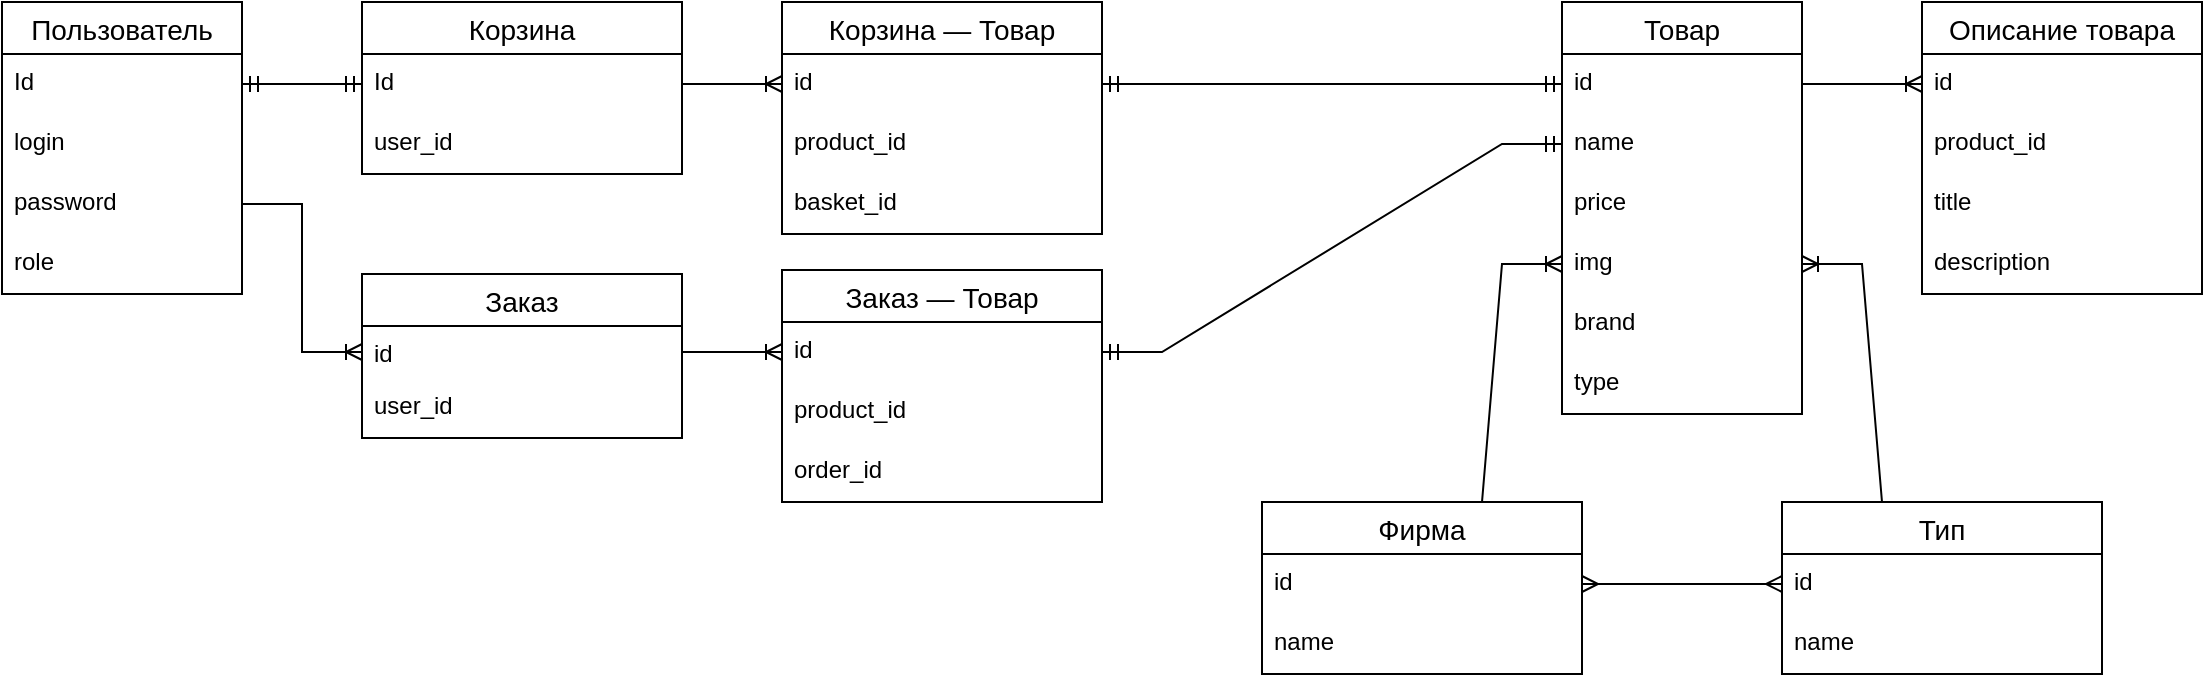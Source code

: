 <mxfile version="20.8.20" type="device"><diagram name="Страница 1" id="oa2RlY1B4k1ThMidUeZM"><mxGraphModel dx="2074" dy="756" grid="1" gridSize="10" guides="1" tooltips="1" connect="1" arrows="1" fold="1" page="1" pageScale="1" pageWidth="827" pageHeight="1169" math="0" shadow="0"><root><mxCell id="0"/><mxCell id="1" parent="0"/><mxCell id="4LVf3fliDxz_1lCjLFMi-1" value="Пользователь" style="swimlane;fontStyle=0;childLayout=stackLayout;horizontal=1;startSize=26;horizontalStack=0;resizeParent=1;resizeParentMax=0;resizeLast=0;collapsible=1;marginBottom=0;align=center;fontSize=14;" parent="1" vertex="1"><mxGeometry x="80" y="40" width="120" height="146" as="geometry"/></mxCell><mxCell id="4LVf3fliDxz_1lCjLFMi-2" value="Id" style="text;strokeColor=none;fillColor=none;spacingLeft=4;spacingRight=4;overflow=hidden;rotatable=0;points=[[0,0.5],[1,0.5]];portConstraint=eastwest;fontSize=12;" parent="4LVf3fliDxz_1lCjLFMi-1" vertex="1"><mxGeometry y="26" width="120" height="30" as="geometry"/></mxCell><mxCell id="4LVf3fliDxz_1lCjLFMi-3" value="login" style="text;strokeColor=none;fillColor=none;spacingLeft=4;spacingRight=4;overflow=hidden;rotatable=0;points=[[0,0.5],[1,0.5]];portConstraint=eastwest;fontSize=12;" parent="4LVf3fliDxz_1lCjLFMi-1" vertex="1"><mxGeometry y="56" width="120" height="30" as="geometry"/></mxCell><mxCell id="4LVf3fliDxz_1lCjLFMi-4" value="password" style="text;strokeColor=none;fillColor=none;spacingLeft=4;spacingRight=4;overflow=hidden;rotatable=0;points=[[0,0.5],[1,0.5]];portConstraint=eastwest;fontSize=12;" parent="4LVf3fliDxz_1lCjLFMi-1" vertex="1"><mxGeometry y="86" width="120" height="30" as="geometry"/></mxCell><mxCell id="4LVf3fliDxz_1lCjLFMi-7" value="role" style="text;strokeColor=none;fillColor=none;spacingLeft=4;spacingRight=4;overflow=hidden;rotatable=0;points=[[0,0.5],[1,0.5]];portConstraint=eastwest;fontSize=12;" parent="4LVf3fliDxz_1lCjLFMi-1" vertex="1"><mxGeometry y="116" width="120" height="30" as="geometry"/></mxCell><mxCell id="4LVf3fliDxz_1lCjLFMi-8" value="Корзина" style="swimlane;fontStyle=0;childLayout=stackLayout;horizontal=1;startSize=26;horizontalStack=0;resizeParent=1;resizeParentMax=0;resizeLast=0;collapsible=1;marginBottom=0;align=center;fontSize=14;" parent="1" vertex="1"><mxGeometry x="260" y="40" width="160" height="86" as="geometry"/></mxCell><mxCell id="4LVf3fliDxz_1lCjLFMi-9" value="Id" style="text;strokeColor=none;fillColor=none;spacingLeft=4;spacingRight=4;overflow=hidden;rotatable=0;points=[[0,0.5],[1,0.5]];portConstraint=eastwest;fontSize=12;" parent="4LVf3fliDxz_1lCjLFMi-8" vertex="1"><mxGeometry y="26" width="160" height="30" as="geometry"/></mxCell><mxCell id="4LVf3fliDxz_1lCjLFMi-10" value="user_id" style="text;strokeColor=none;fillColor=none;spacingLeft=4;spacingRight=4;overflow=hidden;rotatable=0;points=[[0,0.5],[1,0.5]];portConstraint=eastwest;fontSize=12;" parent="4LVf3fliDxz_1lCjLFMi-8" vertex="1"><mxGeometry y="56" width="160" height="30" as="geometry"/></mxCell><mxCell id="4LVf3fliDxz_1lCjLFMi-13" value="" style="edgeStyle=entityRelationEdgeStyle;fontSize=12;html=1;endArrow=ERmandOne;startArrow=ERmandOne;rounded=0;exitX=1;exitY=0.5;exitDx=0;exitDy=0;entryX=0;entryY=0.5;entryDx=0;entryDy=0;" parent="1" source="4LVf3fliDxz_1lCjLFMi-2" target="4LVf3fliDxz_1lCjLFMi-9" edge="1"><mxGeometry width="100" height="100" relative="1" as="geometry"><mxPoint x="360" y="440" as="sourcePoint"/><mxPoint x="460" y="340" as="targetPoint"/></mxGeometry></mxCell><mxCell id="4LVf3fliDxz_1lCjLFMi-14" value="Товар" style="swimlane;fontStyle=0;childLayout=stackLayout;horizontal=1;startSize=26;horizontalStack=0;resizeParent=1;resizeParentMax=0;resizeLast=0;collapsible=1;marginBottom=0;align=center;fontSize=14;" parent="1" vertex="1"><mxGeometry x="860" y="40" width="120" height="206" as="geometry"/></mxCell><mxCell id="4LVf3fliDxz_1lCjLFMi-15" value="id" style="text;strokeColor=none;fillColor=none;spacingLeft=4;spacingRight=4;overflow=hidden;rotatable=0;points=[[0,0.5],[1,0.5]];portConstraint=eastwest;fontSize=12;" parent="4LVf3fliDxz_1lCjLFMi-14" vertex="1"><mxGeometry y="26" width="120" height="30" as="geometry"/></mxCell><mxCell id="4LVf3fliDxz_1lCjLFMi-16" value="name" style="text;strokeColor=none;fillColor=none;spacingLeft=4;spacingRight=4;overflow=hidden;rotatable=0;points=[[0,0.5],[1,0.5]];portConstraint=eastwest;fontSize=12;" parent="4LVf3fliDxz_1lCjLFMi-14" vertex="1"><mxGeometry y="56" width="120" height="30" as="geometry"/></mxCell><mxCell id="4LVf3fliDxz_1lCjLFMi-17" value="price" style="text;strokeColor=none;fillColor=none;spacingLeft=4;spacingRight=4;overflow=hidden;rotatable=0;points=[[0,0.5],[1,0.5]];portConstraint=eastwest;fontSize=12;" parent="4LVf3fliDxz_1lCjLFMi-14" vertex="1"><mxGeometry y="86" width="120" height="30" as="geometry"/></mxCell><mxCell id="4LVf3fliDxz_1lCjLFMi-19" value="img" style="text;strokeColor=none;fillColor=none;spacingLeft=4;spacingRight=4;overflow=hidden;rotatable=0;points=[[0,0.5],[1,0.5]];portConstraint=eastwest;fontSize=12;" parent="4LVf3fliDxz_1lCjLFMi-14" vertex="1"><mxGeometry y="116" width="120" height="30" as="geometry"/></mxCell><mxCell id="rTJbIqsuHbZrVH6nDI8x-12" value="brand" style="text;strokeColor=none;fillColor=none;spacingLeft=4;spacingRight=4;overflow=hidden;rotatable=0;points=[[0,0.5],[1,0.5]];portConstraint=eastwest;fontSize=12;" parent="4LVf3fliDxz_1lCjLFMi-14" vertex="1"><mxGeometry y="146" width="120" height="30" as="geometry"/></mxCell><mxCell id="rTJbIqsuHbZrVH6nDI8x-13" value="type" style="text;strokeColor=none;fillColor=none;spacingLeft=4;spacingRight=4;overflow=hidden;rotatable=0;points=[[0,0.5],[1,0.5]];portConstraint=eastwest;fontSize=12;" parent="4LVf3fliDxz_1lCjLFMi-14" vertex="1"><mxGeometry y="176" width="120" height="30" as="geometry"/></mxCell><mxCell id="4LVf3fliDxz_1lCjLFMi-20" value="Описание товара" style="swimlane;fontStyle=0;childLayout=stackLayout;horizontal=1;startSize=26;horizontalStack=0;resizeParent=1;resizeParentMax=0;resizeLast=0;collapsible=1;marginBottom=0;align=center;fontSize=14;" parent="1" vertex="1"><mxGeometry x="1040" y="40" width="140" height="146" as="geometry"/></mxCell><mxCell id="4LVf3fliDxz_1lCjLFMi-21" value="id" style="text;strokeColor=none;fillColor=none;spacingLeft=4;spacingRight=4;overflow=hidden;rotatable=0;points=[[0,0.5],[1,0.5]];portConstraint=eastwest;fontSize=12;" parent="4LVf3fliDxz_1lCjLFMi-20" vertex="1"><mxGeometry y="26" width="140" height="30" as="geometry"/></mxCell><mxCell id="4LVf3fliDxz_1lCjLFMi-22" value="product_id" style="text;strokeColor=none;fillColor=none;spacingLeft=4;spacingRight=4;overflow=hidden;rotatable=0;points=[[0,0.5],[1,0.5]];portConstraint=eastwest;fontSize=12;" parent="4LVf3fliDxz_1lCjLFMi-20" vertex="1"><mxGeometry y="56" width="140" height="30" as="geometry"/></mxCell><mxCell id="4LVf3fliDxz_1lCjLFMi-24" value="title" style="text;strokeColor=none;fillColor=none;spacingLeft=4;spacingRight=4;overflow=hidden;rotatable=0;points=[[0,0.5],[1,0.5]];portConstraint=eastwest;fontSize=12;" parent="4LVf3fliDxz_1lCjLFMi-20" vertex="1"><mxGeometry y="86" width="140" height="30" as="geometry"/></mxCell><mxCell id="4LVf3fliDxz_1lCjLFMi-23" value="description" style="text;strokeColor=none;fillColor=none;spacingLeft=4;spacingRight=4;overflow=hidden;rotatable=0;points=[[0,0.5],[1,0.5]];portConstraint=eastwest;fontSize=12;" parent="4LVf3fliDxz_1lCjLFMi-20" vertex="1"><mxGeometry y="116" width="140" height="30" as="geometry"/></mxCell><mxCell id="4LVf3fliDxz_1lCjLFMi-26" value="" style="edgeStyle=entityRelationEdgeStyle;fontSize=12;html=1;endArrow=ERoneToMany;rounded=0;exitX=1;exitY=0.5;exitDx=0;exitDy=0;entryX=0;entryY=0.5;entryDx=0;entryDy=0;" parent="1" source="4LVf3fliDxz_1lCjLFMi-15" target="4LVf3fliDxz_1lCjLFMi-21" edge="1"><mxGeometry width="100" height="100" relative="1" as="geometry"><mxPoint x="1070" y="60" as="sourcePoint"/><mxPoint x="1040" y="130" as="targetPoint"/></mxGeometry></mxCell><mxCell id="4LVf3fliDxz_1lCjLFMi-27" value="Корзина — Товар" style="swimlane;fontStyle=0;childLayout=stackLayout;horizontal=1;startSize=26;horizontalStack=0;resizeParent=1;resizeParentMax=0;resizeLast=0;collapsible=1;marginBottom=0;align=center;fontSize=14;" parent="1" vertex="1"><mxGeometry x="470" y="40" width="160" height="116" as="geometry"/></mxCell><mxCell id="4LVf3fliDxz_1lCjLFMi-28" value="id" style="text;strokeColor=none;fillColor=none;spacingLeft=4;spacingRight=4;overflow=hidden;rotatable=0;points=[[0,0.5],[1,0.5]];portConstraint=eastwest;fontSize=12;" parent="4LVf3fliDxz_1lCjLFMi-27" vertex="1"><mxGeometry y="26" width="160" height="30" as="geometry"/></mxCell><mxCell id="4LVf3fliDxz_1lCjLFMi-29" value="product_id" style="text;strokeColor=none;fillColor=none;spacingLeft=4;spacingRight=4;overflow=hidden;rotatable=0;points=[[0,0.5],[1,0.5]];portConstraint=eastwest;fontSize=12;" parent="4LVf3fliDxz_1lCjLFMi-27" vertex="1"><mxGeometry y="56" width="160" height="30" as="geometry"/></mxCell><mxCell id="4LVf3fliDxz_1lCjLFMi-30" value="basket_id" style="text;strokeColor=none;fillColor=none;spacingLeft=4;spacingRight=4;overflow=hidden;rotatable=0;points=[[0,0.5],[1,0.5]];portConstraint=eastwest;fontSize=12;" parent="4LVf3fliDxz_1lCjLFMi-27" vertex="1"><mxGeometry y="86" width="160" height="30" as="geometry"/></mxCell><mxCell id="4LVf3fliDxz_1lCjLFMi-31" value="" style="edgeStyle=entityRelationEdgeStyle;fontSize=12;html=1;endArrow=ERoneToMany;rounded=0;exitX=1;exitY=0.5;exitDx=0;exitDy=0;entryX=0;entryY=0.5;entryDx=0;entryDy=0;" parent="1" source="4LVf3fliDxz_1lCjLFMi-9" target="4LVf3fliDxz_1lCjLFMi-28" edge="1"><mxGeometry width="100" height="100" relative="1" as="geometry"><mxPoint x="360" y="240" as="sourcePoint"/><mxPoint x="460" y="140" as="targetPoint"/></mxGeometry></mxCell><mxCell id="4LVf3fliDxz_1lCjLFMi-32" value="" style="edgeStyle=entityRelationEdgeStyle;fontSize=12;html=1;endArrow=ERmandOne;startArrow=ERmandOne;rounded=0;entryX=1;entryY=0.5;entryDx=0;entryDy=0;exitX=0;exitY=0.5;exitDx=0;exitDy=0;" parent="1" source="4LVf3fliDxz_1lCjLFMi-15" target="4LVf3fliDxz_1lCjLFMi-28" edge="1"><mxGeometry width="100" height="100" relative="1" as="geometry"><mxPoint x="360" y="240" as="sourcePoint"/><mxPoint x="460" y="140" as="targetPoint"/></mxGeometry></mxCell><mxCell id="rTJbIqsuHbZrVH6nDI8x-1" value="Фирма" style="swimlane;fontStyle=0;childLayout=stackLayout;horizontal=1;startSize=26;horizontalStack=0;resizeParent=1;resizeParentMax=0;resizeLast=0;collapsible=1;marginBottom=0;align=center;fontSize=14;" parent="1" vertex="1"><mxGeometry x="710" y="290" width="160" height="86" as="geometry"/></mxCell><mxCell id="rTJbIqsuHbZrVH6nDI8x-2" value="id" style="text;strokeColor=none;fillColor=none;spacingLeft=4;spacingRight=4;overflow=hidden;rotatable=0;points=[[0,0.5],[1,0.5]];portConstraint=eastwest;fontSize=12;" parent="rTJbIqsuHbZrVH6nDI8x-1" vertex="1"><mxGeometry y="26" width="160" height="30" as="geometry"/></mxCell><mxCell id="rTJbIqsuHbZrVH6nDI8x-3" value="name" style="text;strokeColor=none;fillColor=none;spacingLeft=4;spacingRight=4;overflow=hidden;rotatable=0;points=[[0,0.5],[1,0.5]];portConstraint=eastwest;fontSize=12;" parent="rTJbIqsuHbZrVH6nDI8x-1" vertex="1"><mxGeometry y="56" width="160" height="30" as="geometry"/></mxCell><mxCell id="rTJbIqsuHbZrVH6nDI8x-5" value="Тип" style="swimlane;fontStyle=0;childLayout=stackLayout;horizontal=1;startSize=26;horizontalStack=0;resizeParent=1;resizeParentMax=0;resizeLast=0;collapsible=1;marginBottom=0;align=center;fontSize=14;" parent="1" vertex="1"><mxGeometry x="970" y="290" width="160" height="86" as="geometry"/></mxCell><mxCell id="rTJbIqsuHbZrVH6nDI8x-6" value="id" style="text;strokeColor=none;fillColor=none;spacingLeft=4;spacingRight=4;overflow=hidden;rotatable=0;points=[[0,0.5],[1,0.5]];portConstraint=eastwest;fontSize=12;" parent="rTJbIqsuHbZrVH6nDI8x-5" vertex="1"><mxGeometry y="26" width="160" height="30" as="geometry"/></mxCell><mxCell id="rTJbIqsuHbZrVH6nDI8x-7" value="name" style="text;strokeColor=none;fillColor=none;spacingLeft=4;spacingRight=4;overflow=hidden;rotatable=0;points=[[0,0.5],[1,0.5]];portConstraint=eastwest;fontSize=12;" parent="rTJbIqsuHbZrVH6nDI8x-5" vertex="1"><mxGeometry y="56" width="160" height="30" as="geometry"/></mxCell><mxCell id="rTJbIqsuHbZrVH6nDI8x-9" value="" style="edgeStyle=entityRelationEdgeStyle;fontSize=12;html=1;endArrow=ERoneToMany;rounded=0;exitX=0.5;exitY=0;exitDx=0;exitDy=0;entryX=0;entryY=0.5;entryDx=0;entryDy=0;" parent="1" source="rTJbIqsuHbZrVH6nDI8x-1" target="4LVf3fliDxz_1lCjLFMi-19" edge="1"><mxGeometry width="100" height="100" relative="1" as="geometry"><mxPoint x="780" y="440" as="sourcePoint"/><mxPoint x="880" y="340" as="targetPoint"/></mxGeometry></mxCell><mxCell id="rTJbIqsuHbZrVH6nDI8x-10" value="" style="edgeStyle=entityRelationEdgeStyle;fontSize=12;html=1;endArrow=ERoneToMany;rounded=0;entryX=1;entryY=0.5;entryDx=0;entryDy=0;exitX=0.5;exitY=0;exitDx=0;exitDy=0;" parent="1" source="rTJbIqsuHbZrVH6nDI8x-5" target="4LVf3fliDxz_1lCjLFMi-19" edge="1"><mxGeometry width="100" height="100" relative="1" as="geometry"><mxPoint x="830" y="440" as="sourcePoint"/><mxPoint x="930" y="340" as="targetPoint"/></mxGeometry></mxCell><mxCell id="rTJbIqsuHbZrVH6nDI8x-11" value="" style="edgeStyle=entityRelationEdgeStyle;fontSize=12;html=1;endArrow=ERmany;startArrow=ERmany;rounded=0;entryX=0;entryY=0.5;entryDx=0;entryDy=0;exitX=1;exitY=0.5;exitDx=0;exitDy=0;" parent="1" source="rTJbIqsuHbZrVH6nDI8x-2" target="rTJbIqsuHbZrVH6nDI8x-6" edge="1"><mxGeometry width="100" height="100" relative="1" as="geometry"><mxPoint x="900" y="320" as="sourcePoint"/><mxPoint x="930" y="340" as="targetPoint"/></mxGeometry></mxCell><mxCell id="ud9LRqUqNsZsljjuCZyK-1" value="Заказ" style="swimlane;fontStyle=0;childLayout=stackLayout;horizontal=1;startSize=26;horizontalStack=0;resizeParent=1;resizeParentMax=0;resizeLast=0;collapsible=1;marginBottom=0;align=center;fontSize=14;" parent="1" vertex="1"><mxGeometry x="260" y="176" width="160" height="82" as="geometry"/></mxCell><mxCell id="ud9LRqUqNsZsljjuCZyK-2" value="id" style="text;strokeColor=none;fillColor=none;spacingLeft=4;spacingRight=4;overflow=hidden;rotatable=0;points=[[0,0.5],[1,0.5]];portConstraint=eastwest;fontSize=12;" parent="ud9LRqUqNsZsljjuCZyK-1" vertex="1"><mxGeometry y="26" width="160" height="26" as="geometry"/></mxCell><mxCell id="ud9LRqUqNsZsljjuCZyK-4" value="user_id" style="text;strokeColor=none;fillColor=none;spacingLeft=4;spacingRight=4;overflow=hidden;rotatable=0;points=[[0,0.5],[1,0.5]];portConstraint=eastwest;fontSize=12;" parent="ud9LRqUqNsZsljjuCZyK-1" vertex="1"><mxGeometry y="52" width="160" height="30" as="geometry"/></mxCell><mxCell id="ud9LRqUqNsZsljjuCZyK-5" value="" style="edgeStyle=entityRelationEdgeStyle;fontSize=12;html=1;endArrow=ERoneToMany;rounded=0;exitX=1;exitY=0.5;exitDx=0;exitDy=0;entryX=0;entryY=0.5;entryDx=0;entryDy=0;" parent="1" source="4LVf3fliDxz_1lCjLFMi-4" target="ud9LRqUqNsZsljjuCZyK-2" edge="1"><mxGeometry width="100" height="100" relative="1" as="geometry"><mxPoint x="780" y="430" as="sourcePoint"/><mxPoint x="880" y="330" as="targetPoint"/></mxGeometry></mxCell><mxCell id="R8U3-60f8o14WeRR0iw3-2" value="Заказ — Товар" style="swimlane;fontStyle=0;childLayout=stackLayout;horizontal=1;startSize=26;horizontalStack=0;resizeParent=1;resizeParentMax=0;resizeLast=0;collapsible=1;marginBottom=0;align=center;fontSize=14;" vertex="1" parent="1"><mxGeometry x="470" y="174" width="160" height="116" as="geometry"/></mxCell><mxCell id="R8U3-60f8o14WeRR0iw3-3" value="id" style="text;strokeColor=none;fillColor=none;spacingLeft=4;spacingRight=4;overflow=hidden;rotatable=0;points=[[0,0.5],[1,0.5]];portConstraint=eastwest;fontSize=12;" vertex="1" parent="R8U3-60f8o14WeRR0iw3-2"><mxGeometry y="26" width="160" height="30" as="geometry"/></mxCell><mxCell id="R8U3-60f8o14WeRR0iw3-4" value="product_id" style="text;strokeColor=none;fillColor=none;spacingLeft=4;spacingRight=4;overflow=hidden;rotatable=0;points=[[0,0.5],[1,0.5]];portConstraint=eastwest;fontSize=12;" vertex="1" parent="R8U3-60f8o14WeRR0iw3-2"><mxGeometry y="56" width="160" height="30" as="geometry"/></mxCell><mxCell id="R8U3-60f8o14WeRR0iw3-5" value="order_id" style="text;strokeColor=none;fillColor=none;spacingLeft=4;spacingRight=4;overflow=hidden;rotatable=0;points=[[0,0.5],[1,0.5]];portConstraint=eastwest;fontSize=12;" vertex="1" parent="R8U3-60f8o14WeRR0iw3-2"><mxGeometry y="86" width="160" height="30" as="geometry"/></mxCell><mxCell id="R8U3-60f8o14WeRR0iw3-6" value="" style="edgeStyle=entityRelationEdgeStyle;fontSize=12;html=1;endArrow=ERoneToMany;rounded=0;exitX=1;exitY=0.5;exitDx=0;exitDy=0;entryX=0;entryY=0.5;entryDx=0;entryDy=0;" edge="1" parent="1" source="ud9LRqUqNsZsljjuCZyK-2" target="R8U3-60f8o14WeRR0iw3-3"><mxGeometry width="100" height="100" relative="1" as="geometry"><mxPoint x="780" y="440" as="sourcePoint"/><mxPoint x="880" y="340" as="targetPoint"/></mxGeometry></mxCell><mxCell id="R8U3-60f8o14WeRR0iw3-7" value="" style="edgeStyle=entityRelationEdgeStyle;fontSize=12;html=1;endArrow=ERmandOne;startArrow=ERmandOne;rounded=0;exitX=1;exitY=0.5;exitDx=0;exitDy=0;entryX=0;entryY=0.5;entryDx=0;entryDy=0;" edge="1" parent="1" source="R8U3-60f8o14WeRR0iw3-3" target="4LVf3fliDxz_1lCjLFMi-16"><mxGeometry width="100" height="100" relative="1" as="geometry"><mxPoint x="780" y="440" as="sourcePoint"/><mxPoint x="880" y="340" as="targetPoint"/></mxGeometry></mxCell></root></mxGraphModel></diagram></mxfile>